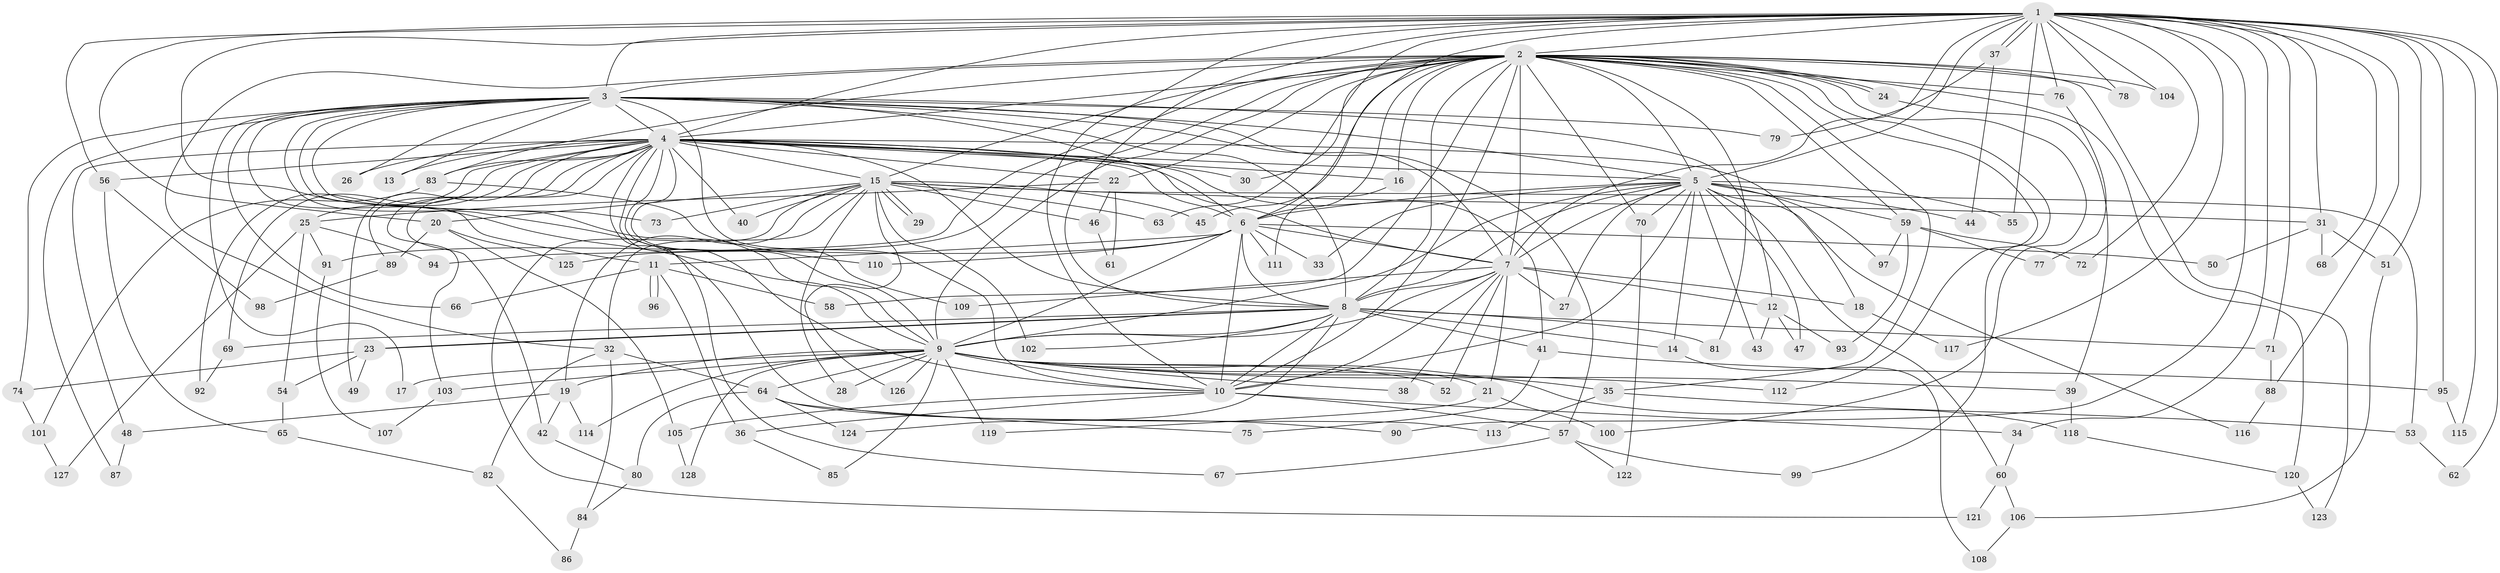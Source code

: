 // Generated by graph-tools (version 1.1) at 2025/11/02/27/25 16:11:07]
// undirected, 128 vertices, 281 edges
graph export_dot {
graph [start="1"]
  node [color=gray90,style=filled];
  1;
  2;
  3;
  4;
  5;
  6;
  7;
  8;
  9;
  10;
  11;
  12;
  13;
  14;
  15;
  16;
  17;
  18;
  19;
  20;
  21;
  22;
  23;
  24;
  25;
  26;
  27;
  28;
  29;
  30;
  31;
  32;
  33;
  34;
  35;
  36;
  37;
  38;
  39;
  40;
  41;
  42;
  43;
  44;
  45;
  46;
  47;
  48;
  49;
  50;
  51;
  52;
  53;
  54;
  55;
  56;
  57;
  58;
  59;
  60;
  61;
  62;
  63;
  64;
  65;
  66;
  67;
  68;
  69;
  70;
  71;
  72;
  73;
  74;
  75;
  76;
  77;
  78;
  79;
  80;
  81;
  82;
  83;
  84;
  85;
  86;
  87;
  88;
  89;
  90;
  91;
  92;
  93;
  94;
  95;
  96;
  97;
  98;
  99;
  100;
  101;
  102;
  103;
  104;
  105;
  106;
  107;
  108;
  109;
  110;
  111;
  112;
  113;
  114;
  115;
  116;
  117;
  118;
  119;
  120;
  121;
  122;
  123;
  124;
  125;
  126;
  127;
  128;
  1 -- 2;
  1 -- 3;
  1 -- 4;
  1 -- 5;
  1 -- 6;
  1 -- 7;
  1 -- 8;
  1 -- 9;
  1 -- 10;
  1 -- 20;
  1 -- 31;
  1 -- 34;
  1 -- 37;
  1 -- 37;
  1 -- 51;
  1 -- 55;
  1 -- 56;
  1 -- 62;
  1 -- 63;
  1 -- 68;
  1 -- 71;
  1 -- 72;
  1 -- 76;
  1 -- 78;
  1 -- 88;
  1 -- 90;
  1 -- 95;
  1 -- 104;
  1 -- 115;
  1 -- 117;
  2 -- 3;
  2 -- 4;
  2 -- 5;
  2 -- 6;
  2 -- 7;
  2 -- 8;
  2 -- 9;
  2 -- 10;
  2 -- 15;
  2 -- 16;
  2 -- 22;
  2 -- 24;
  2 -- 24;
  2 -- 30;
  2 -- 32;
  2 -- 35;
  2 -- 45;
  2 -- 58;
  2 -- 59;
  2 -- 70;
  2 -- 76;
  2 -- 78;
  2 -- 81;
  2 -- 83;
  2 -- 94;
  2 -- 99;
  2 -- 100;
  2 -- 104;
  2 -- 112;
  2 -- 120;
  2 -- 123;
  2 -- 125;
  3 -- 4;
  3 -- 5;
  3 -- 6;
  3 -- 7;
  3 -- 8;
  3 -- 9;
  3 -- 10;
  3 -- 11;
  3 -- 12;
  3 -- 13;
  3 -- 17;
  3 -- 26;
  3 -- 57;
  3 -- 66;
  3 -- 73;
  3 -- 74;
  3 -- 79;
  3 -- 87;
  3 -- 113;
  4 -- 5;
  4 -- 6;
  4 -- 7;
  4 -- 8;
  4 -- 9;
  4 -- 10;
  4 -- 13;
  4 -- 15;
  4 -- 16;
  4 -- 18;
  4 -- 22;
  4 -- 25;
  4 -- 26;
  4 -- 30;
  4 -- 40;
  4 -- 41;
  4 -- 42;
  4 -- 48;
  4 -- 49;
  4 -- 56;
  4 -- 67;
  4 -- 69;
  4 -- 83;
  4 -- 89;
  4 -- 92;
  4 -- 103;
  4 -- 109;
  5 -- 6;
  5 -- 7;
  5 -- 8;
  5 -- 9;
  5 -- 10;
  5 -- 14;
  5 -- 27;
  5 -- 33;
  5 -- 43;
  5 -- 44;
  5 -- 47;
  5 -- 55;
  5 -- 59;
  5 -- 60;
  5 -- 70;
  5 -- 97;
  5 -- 116;
  6 -- 7;
  6 -- 8;
  6 -- 9;
  6 -- 10;
  6 -- 11;
  6 -- 33;
  6 -- 50;
  6 -- 91;
  6 -- 110;
  6 -- 111;
  7 -- 8;
  7 -- 9;
  7 -- 10;
  7 -- 12;
  7 -- 18;
  7 -- 21;
  7 -- 27;
  7 -- 38;
  7 -- 52;
  7 -- 109;
  8 -- 9;
  8 -- 10;
  8 -- 14;
  8 -- 23;
  8 -- 23;
  8 -- 41;
  8 -- 69;
  8 -- 71;
  8 -- 81;
  8 -- 102;
  8 -- 124;
  9 -- 10;
  9 -- 17;
  9 -- 19;
  9 -- 21;
  9 -- 28;
  9 -- 35;
  9 -- 38;
  9 -- 39;
  9 -- 52;
  9 -- 64;
  9 -- 85;
  9 -- 103;
  9 -- 112;
  9 -- 114;
  9 -- 118;
  9 -- 119;
  9 -- 126;
  9 -- 128;
  10 -- 34;
  10 -- 36;
  10 -- 57;
  10 -- 105;
  11 -- 36;
  11 -- 58;
  11 -- 66;
  11 -- 96;
  11 -- 96;
  12 -- 43;
  12 -- 47;
  12 -- 93;
  14 -- 108;
  15 -- 19;
  15 -- 20;
  15 -- 28;
  15 -- 29;
  15 -- 29;
  15 -- 31;
  15 -- 32;
  15 -- 40;
  15 -- 45;
  15 -- 46;
  15 -- 53;
  15 -- 63;
  15 -- 73;
  15 -- 102;
  15 -- 121;
  15 -- 126;
  16 -- 111;
  18 -- 117;
  19 -- 42;
  19 -- 48;
  19 -- 114;
  20 -- 89;
  20 -- 105;
  20 -- 125;
  21 -- 100;
  21 -- 119;
  22 -- 25;
  22 -- 46;
  22 -- 61;
  23 -- 49;
  23 -- 54;
  23 -- 74;
  24 -- 39;
  25 -- 54;
  25 -- 91;
  25 -- 94;
  25 -- 127;
  31 -- 50;
  31 -- 51;
  31 -- 68;
  32 -- 64;
  32 -- 82;
  32 -- 84;
  34 -- 60;
  35 -- 53;
  35 -- 113;
  36 -- 85;
  37 -- 44;
  37 -- 79;
  39 -- 118;
  41 -- 75;
  41 -- 95;
  42 -- 80;
  46 -- 61;
  48 -- 87;
  51 -- 106;
  53 -- 62;
  54 -- 65;
  56 -- 65;
  56 -- 98;
  57 -- 67;
  57 -- 99;
  57 -- 122;
  59 -- 72;
  59 -- 77;
  59 -- 93;
  59 -- 97;
  60 -- 106;
  60 -- 121;
  64 -- 75;
  64 -- 80;
  64 -- 90;
  64 -- 124;
  65 -- 82;
  69 -- 92;
  70 -- 122;
  71 -- 88;
  74 -- 101;
  76 -- 77;
  80 -- 84;
  82 -- 86;
  83 -- 101;
  83 -- 110;
  84 -- 86;
  88 -- 116;
  89 -- 98;
  91 -- 107;
  95 -- 115;
  101 -- 127;
  103 -- 107;
  105 -- 128;
  106 -- 108;
  118 -- 120;
  120 -- 123;
}
